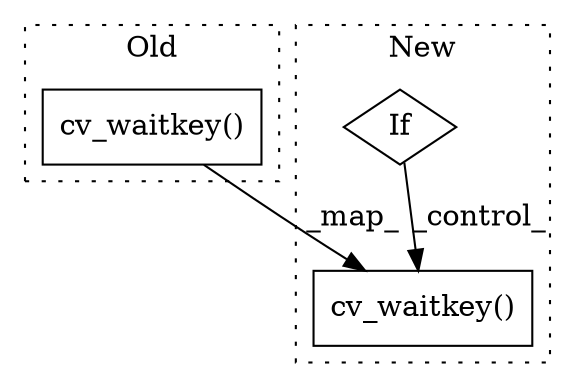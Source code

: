 digraph G {
subgraph cluster0 {
1 [label="cv_waitkey()" a="75" s="6573,6597" l="21,1" shape="box"];
label = "Old";
style="dotted";
}
subgraph cluster1 {
2 [label="cv_waitkey()" a="75" s="6614,6638" l="21,1" shape="box"];
3 [label="If" a="96" s="6466" l="3" shape="diamond"];
label = "New";
style="dotted";
}
1 -> 2 [label="_map_"];
3 -> 2 [label="_control_"];
}